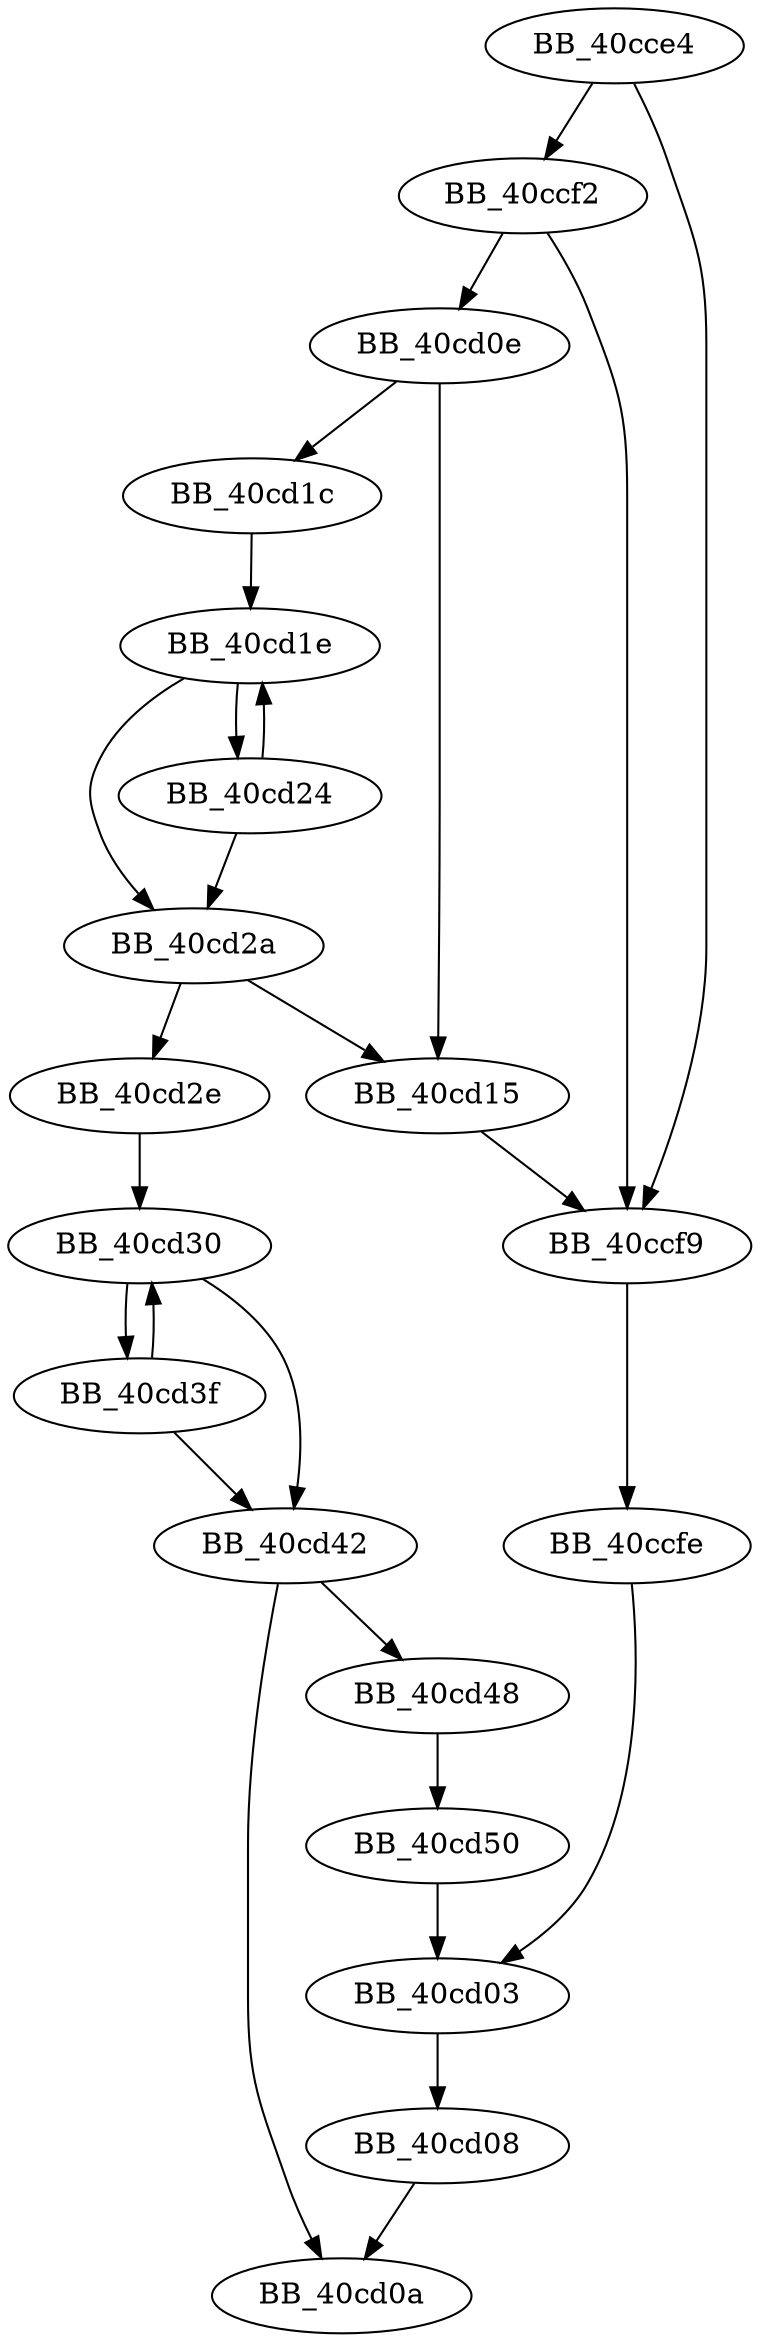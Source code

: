 DiGraph _wcscat_s{
BB_40cce4->BB_40ccf2
BB_40cce4->BB_40ccf9
BB_40ccf2->BB_40ccf9
BB_40ccf2->BB_40cd0e
BB_40ccf9->BB_40ccfe
BB_40ccfe->BB_40cd03
BB_40cd03->BB_40cd08
BB_40cd08->BB_40cd0a
BB_40cd0e->BB_40cd15
BB_40cd0e->BB_40cd1c
BB_40cd15->BB_40ccf9
BB_40cd1c->BB_40cd1e
BB_40cd1e->BB_40cd24
BB_40cd1e->BB_40cd2a
BB_40cd24->BB_40cd1e
BB_40cd24->BB_40cd2a
BB_40cd2a->BB_40cd15
BB_40cd2a->BB_40cd2e
BB_40cd2e->BB_40cd30
BB_40cd30->BB_40cd3f
BB_40cd30->BB_40cd42
BB_40cd3f->BB_40cd30
BB_40cd3f->BB_40cd42
BB_40cd42->BB_40cd0a
BB_40cd42->BB_40cd48
BB_40cd48->BB_40cd50
BB_40cd50->BB_40cd03
}
